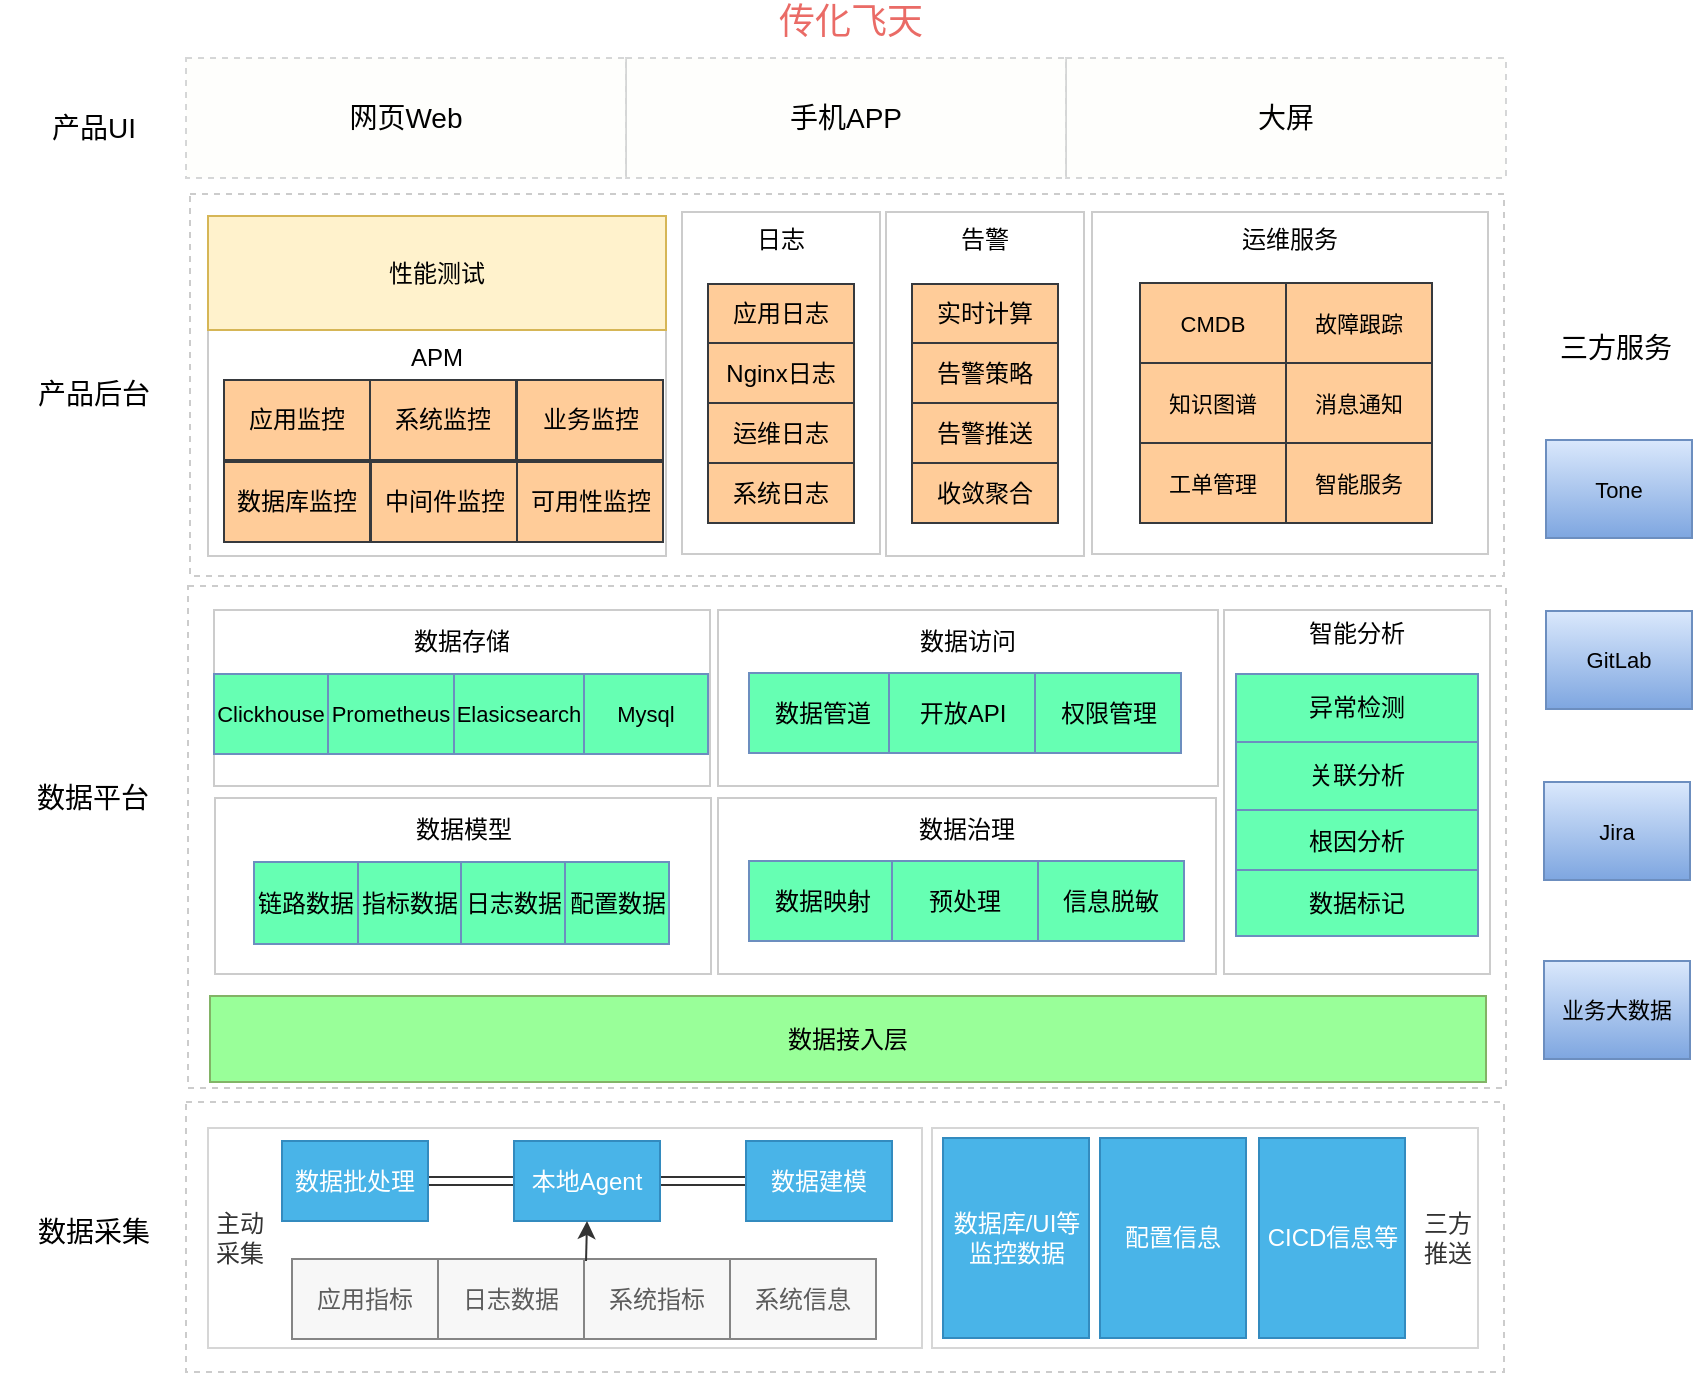 <mxfile version="12.2.0" type="github" pages="1">
  <diagram id="FnI3KrgoX1rfX9Rhpm_h" name="Page-1">
    <mxGraphModel dx="946" dy="1439" grid="0" gridSize="10" guides="1" tooltips="1" connect="1" arrows="1" fold="1" page="0" pageScale="1" pageWidth="827" pageHeight="1169" math="0" shadow="0">
      <root>
        <mxCell id="0"/>
        <mxCell id="1" parent="0"/>
        <mxCell id="FP3JLc0hVjPUmgmEZtdx-23" value="" style="rounded=0;whiteSpace=wrap;html=1;fontSize=10;dashed=1;gradientColor=none;fillColor=#ffffff;shadow=0;opacity=20;" parent="1" vertex="1">
          <mxGeometry x="104" y="-442" width="659" height="251" as="geometry"/>
        </mxCell>
        <mxCell id="FP3JLc0hVjPUmgmEZtdx-25" value="" style="rounded=0;whiteSpace=wrap;html=1;shadow=0;fillColor=#ffffff;gradientColor=none;fontSize=12;opacity=20;" parent="1" vertex="1">
          <mxGeometry x="114" y="-171" width="357" height="110" as="geometry"/>
        </mxCell>
        <mxCell id="FP3JLc0hVjPUmgmEZtdx-24" value="数据平台" style="text;html=1;strokeColor=none;fillColor=none;align=center;verticalAlign=middle;whiteSpace=wrap;rounded=0;shadow=0;dashed=1;fontSize=14;opacity=20;" parent="1" vertex="1">
          <mxGeometry x="10" y="-346" width="93" height="20" as="geometry"/>
        </mxCell>
        <mxCell id="FP3JLc0hVjPUmgmEZtdx-32" style="edgeStyle=orthogonalEdgeStyle;shape=link;rounded=0;orthogonalLoop=1;jettySize=auto;html=1;entryX=0;entryY=0.5;entryDx=0;entryDy=0;startArrow=classic;startFill=1;endArrow=none;endFill=0;fontSize=12;" parent="1" source="FP3JLc0hVjPUmgmEZtdx-27" target="FP3JLc0hVjPUmgmEZtdx-30" edge="1">
          <mxGeometry relative="1" as="geometry"/>
        </mxCell>
        <mxCell id="FP3JLc0hVjPUmgmEZtdx-41" style="edgeStyle=orthogonalEdgeStyle;shape=link;rounded=0;orthogonalLoop=1;jettySize=auto;html=1;entryX=1;entryY=0.5;entryDx=0;entryDy=0;startArrow=classic;startFill=1;endArrow=none;endFill=0;fontSize=12;" parent="1" source="FP3JLc0hVjPUmgmEZtdx-27" target="FP3JLc0hVjPUmgmEZtdx-39" edge="1">
          <mxGeometry relative="1" as="geometry"/>
        </mxCell>
        <mxCell id="FP3JLc0hVjPUmgmEZtdx-27" value="本地Agent" style="rounded=0;whiteSpace=wrap;html=1;shadow=0;fillColor=#1ba1e2;fontSize=12;strokeColor=#006EAF;fontColor=#ffffff;" parent="1" vertex="1">
          <mxGeometry x="267" y="-164.5" width="73" height="40" as="geometry"/>
        </mxCell>
        <mxCell id="FP3JLc0hVjPUmgmEZtdx-28" value="应用指标" style="rounded=0;whiteSpace=wrap;html=1;shadow=0;fillColor=#f5f5f5;fontSize=12;strokeColor=#666666;fontColor=#333333;" parent="1" vertex="1">
          <mxGeometry x="156" y="-105.5" width="73" height="40" as="geometry"/>
        </mxCell>
        <mxCell id="FP3JLc0hVjPUmgmEZtdx-29" value="日志数据" style="rounded=0;whiteSpace=wrap;html=1;shadow=0;fillColor=#f5f5f5;fontSize=12;strokeColor=#666666;fontColor=#333333;" parent="1" vertex="1">
          <mxGeometry x="229" y="-105.5" width="73" height="40" as="geometry"/>
        </mxCell>
        <mxCell id="FP3JLc0hVjPUmgmEZtdx-30" value="数据建模" style="rounded=0;whiteSpace=wrap;html=1;shadow=0;fillColor=#1ba1e2;fontSize=12;strokeColor=#006EAF;fontColor=#ffffff;" parent="1" vertex="1">
          <mxGeometry x="383" y="-164.5" width="73" height="40" as="geometry"/>
        </mxCell>
        <mxCell id="FP3JLc0hVjPUmgmEZtdx-36" style="edgeStyle=orthogonalEdgeStyle;shape=link;rounded=0;orthogonalLoop=1;jettySize=auto;html=1;exitX=0.5;exitY=1;exitDx=0;exitDy=0;startArrow=classic;startFill=1;endArrow=none;endFill=0;fontSize=12;" parent="1" source="FP3JLc0hVjPUmgmEZtdx-23" target="FP3JLc0hVjPUmgmEZtdx-23" edge="1">
          <mxGeometry relative="1" as="geometry"/>
        </mxCell>
        <mxCell id="FP3JLc0hVjPUmgmEZtdx-39" value="数据批处理" style="rounded=0;whiteSpace=wrap;html=1;shadow=0;fillColor=#1ba1e2;fontSize=12;strokeColor=#006EAF;fontColor=#ffffff;" parent="1" vertex="1">
          <mxGeometry x="151" y="-164.5" width="73" height="40" as="geometry"/>
        </mxCell>
        <mxCell id="FP3JLc0hVjPUmgmEZtdx-42" value="系统指标" style="rounded=0;whiteSpace=wrap;html=1;shadow=0;fillColor=#f5f5f5;fontSize=12;strokeColor=#666666;fontColor=#333333;" parent="1" vertex="1">
          <mxGeometry x="302" y="-105.5" width="73" height="40" as="geometry"/>
        </mxCell>
        <mxCell id="FP3JLc0hVjPUmgmEZtdx-44" value="数据接入层" style="rounded=0;whiteSpace=wrap;html=1;shadow=0;fillColor=#99FF99;fontSize=12;strokeColor=#82b366;" parent="1" vertex="1">
          <mxGeometry x="115" y="-237" width="638" height="43" as="geometry"/>
        </mxCell>
        <mxCell id="FP3JLc0hVjPUmgmEZtdx-47" value="&lt;div&gt;&lt;br&gt;&lt;/div&gt;&lt;div&gt;&lt;br&gt;&lt;/div&gt;&lt;div&gt;数据模型&lt;/div&gt;&lt;div&gt;&lt;br&gt;&lt;/div&gt;&lt;div&gt;&lt;br&gt;&lt;/div&gt;&lt;div&gt;&lt;br&gt;&lt;/div&gt;&lt;div&gt;&lt;br&gt;&lt;/div&gt;&lt;div&gt;&lt;br&gt;&lt;/div&gt;&lt;div&gt;&lt;br&gt;&lt;/div&gt;" style="rounded=0;whiteSpace=wrap;html=1;shadow=0;fillColor=#ffffff;gradientColor=none;fontSize=12;opacity=20;align=center;" parent="1" vertex="1">
          <mxGeometry x="117.5" y="-336" width="248" height="88" as="geometry"/>
        </mxCell>
        <mxCell id="FP3JLc0hVjPUmgmEZtdx-49" value="链路数据" style="rounded=0;whiteSpace=wrap;html=1;shadow=0;fillColor=#66FFB3;fontSize=12;strokeColor=#6c8ebf;" parent="1" vertex="1">
          <mxGeometry x="137" y="-304" width="52" height="41" as="geometry"/>
        </mxCell>
        <mxCell id="FP3JLc0hVjPUmgmEZtdx-53" value="&lt;div&gt;&lt;br&gt;&lt;/div&gt;&lt;div&gt;&lt;br&gt;&lt;/div&gt;&lt;div&gt;数据治理&lt;/div&gt;&lt;div&gt;&lt;br&gt;&lt;/div&gt;&lt;div&gt;&lt;br&gt;&lt;/div&gt;&lt;div&gt;&lt;br&gt;&lt;/div&gt;&lt;div&gt;&lt;br&gt;&lt;/div&gt;&lt;div&gt;&lt;br&gt;&lt;/div&gt;&lt;div&gt;&lt;br&gt;&lt;/div&gt;" style="rounded=0;whiteSpace=wrap;html=1;shadow=0;fillColor=#ffffff;gradientColor=none;fontSize=12;opacity=20;align=center;" parent="1" vertex="1">
          <mxGeometry x="369" y="-336" width="249" height="88" as="geometry"/>
        </mxCell>
        <mxCell id="FP3JLc0hVjPUmgmEZtdx-54" value="数据映射" style="rounded=0;whiteSpace=wrap;html=1;shadow=0;fillColor=#66FFB3;fontSize=12;strokeColor=#6c8ebf;" parent="1" vertex="1">
          <mxGeometry x="384.5" y="-304.5" width="73" height="40" as="geometry"/>
        </mxCell>
        <mxCell id="FP3JLc0hVjPUmgmEZtdx-55" value="预处理" style="rounded=0;whiteSpace=wrap;html=1;shadow=0;fillColor=#66FFB3;fontSize=12;strokeColor=#6c8ebf;" parent="1" vertex="1">
          <mxGeometry x="456" y="-304.5" width="73" height="40" as="geometry"/>
        </mxCell>
        <mxCell id="FP3JLc0hVjPUmgmEZtdx-61" value="&lt;div&gt;&lt;br&gt;&lt;/div&gt;&lt;div&gt;&lt;br&gt;&lt;/div&gt;&lt;div&gt;数据存储&lt;/div&gt;&lt;div&gt;&lt;br&gt;&lt;/div&gt;&lt;div&gt;&lt;br&gt;&lt;/div&gt;&lt;div&gt;&lt;br&gt;&lt;/div&gt;&lt;div&gt;&lt;br&gt;&lt;/div&gt;&lt;div&gt;&lt;br&gt;&lt;/div&gt;&lt;div&gt;&lt;br&gt;&lt;/div&gt;" style="rounded=0;whiteSpace=wrap;html=1;shadow=0;fillColor=#ffffff;gradientColor=none;fontSize=12;opacity=20;align=center;" parent="1" vertex="1">
          <mxGeometry x="117" y="-430" width="248" height="88" as="geometry"/>
        </mxCell>
        <mxCell id="FP3JLc0hVjPUmgmEZtdx-62" value="Clickhouse" style="rounded=0;whiteSpace=wrap;html=1;shadow=0;fillColor=#66FFB3;fontSize=11;strokeColor=#6c8ebf;" parent="1" vertex="1">
          <mxGeometry x="117" y="-398" width="57" height="40" as="geometry"/>
        </mxCell>
        <mxCell id="FP3JLc0hVjPUmgmEZtdx-63" value="Prometheus" style="rounded=0;whiteSpace=wrap;html=1;shadow=0;fillColor=#66FFB3;fontSize=11;strokeColor=#6c8ebf;" parent="1" vertex="1">
          <mxGeometry x="174" y="-398" width="63" height="40" as="geometry"/>
        </mxCell>
        <mxCell id="FP3JLc0hVjPUmgmEZtdx-64" value="Elasicsearch" style="rounded=0;whiteSpace=wrap;html=1;shadow=0;fillColor=#66FFB3;fontSize=11;strokeColor=#6c8ebf;" parent="1" vertex="1">
          <mxGeometry x="237" y="-398" width="65" height="40" as="geometry"/>
        </mxCell>
        <mxCell id="FP3JLc0hVjPUmgmEZtdx-65" value="&lt;div&gt;&lt;br&gt;&lt;/div&gt;&lt;div&gt;&lt;br&gt;&lt;/div&gt;&lt;div&gt;数据访问&lt;/div&gt;&lt;div&gt;&lt;br&gt;&lt;/div&gt;&lt;div&gt;&lt;br&gt;&lt;/div&gt;&lt;div&gt;&lt;br&gt;&lt;/div&gt;&lt;div&gt;&lt;br&gt;&lt;/div&gt;&lt;div&gt;&lt;br&gt;&lt;/div&gt;&lt;div&gt;&lt;br&gt;&lt;/div&gt;" style="rounded=0;whiteSpace=wrap;html=1;shadow=0;fillColor=#ffffff;gradientColor=none;fontSize=12;opacity=20;align=center;" parent="1" vertex="1">
          <mxGeometry x="369" y="-430" width="250" height="88" as="geometry"/>
        </mxCell>
        <mxCell id="FP3JLc0hVjPUmgmEZtdx-66" value="数据管道" style="rounded=0;whiteSpace=wrap;html=1;shadow=0;fillColor=#66FFB3;fontSize=12;strokeColor=#6c8ebf;" parent="1" vertex="1">
          <mxGeometry x="384.5" y="-398.5" width="73" height="40" as="geometry"/>
        </mxCell>
        <mxCell id="FP3JLc0hVjPUmgmEZtdx-67" value="开放API" style="rounded=0;whiteSpace=wrap;html=1;shadow=0;fillColor=#66FFB3;fontSize=12;strokeColor=#6c8ebf;" parent="1" vertex="1">
          <mxGeometry x="454.5" y="-398.5" width="73" height="40" as="geometry"/>
        </mxCell>
        <mxCell id="FP3JLc0hVjPUmgmEZtdx-68" value="信息脱敏" style="rounded=0;whiteSpace=wrap;html=1;shadow=0;fillColor=#66FFB3;fontSize=12;strokeColor=#6c8ebf;" parent="1" vertex="1">
          <mxGeometry x="529" y="-304.5" width="73" height="40" as="geometry"/>
        </mxCell>
        <mxCell id="FP3JLc0hVjPUmgmEZtdx-69" value="权限管理" style="rounded=0;whiteSpace=wrap;html=1;shadow=0;fillColor=#66FFB3;fontSize=12;strokeColor=#6c8ebf;" parent="1" vertex="1">
          <mxGeometry x="527.5" y="-398.5" width="73" height="40" as="geometry"/>
        </mxCell>
        <mxCell id="FP3JLc0hVjPUmgmEZtdx-70" value="&lt;div&gt;&lt;br&gt;&lt;/div&gt;&lt;div&gt;&lt;br&gt;&lt;/div&gt;&lt;div&gt;智能分析&lt;/div&gt;&lt;div&gt;&lt;br&gt;&lt;/div&gt;&lt;div&gt;&lt;br&gt;&lt;/div&gt;&lt;div&gt;&lt;br&gt;&lt;/div&gt;&lt;div&gt;&lt;br&gt;&lt;/div&gt;&lt;div&gt;&lt;br&gt;&lt;/div&gt;&lt;div&gt;&lt;br&gt;&lt;/div&gt;&lt;div&gt;&lt;br&gt;&lt;/div&gt;&lt;div&gt;&lt;br&gt;&lt;/div&gt;&lt;div&gt;&lt;br&gt;&lt;/div&gt;&lt;div&gt;&lt;br&gt;&lt;/div&gt;&lt;div&gt;&lt;br&gt;&lt;/div&gt;&lt;div&gt;&lt;br&gt;&lt;/div&gt;&lt;div&gt;&lt;br&gt;&lt;/div&gt;" style="rounded=0;whiteSpace=wrap;html=1;shadow=0;fillColor=#ffffff;gradientColor=none;fontSize=12;opacity=20;align=center;" parent="1" vertex="1">
          <mxGeometry x="622" y="-430" width="133" height="182" as="geometry"/>
        </mxCell>
        <mxCell id="FP3JLc0hVjPUmgmEZtdx-71" value="异常检测" style="rounded=0;whiteSpace=wrap;html=1;shadow=0;fillColor=#66FFB3;fontSize=12;strokeColor=#6c8ebf;" parent="1" vertex="1">
          <mxGeometry x="628" y="-398" width="121" height="34" as="geometry"/>
        </mxCell>
        <mxCell id="FP3JLc0hVjPUmgmEZtdx-72" value="关联分析" style="rounded=0;whiteSpace=wrap;html=1;shadow=0;fillColor=#66FFB3;fontSize=12;strokeColor=#6c8ebf;" parent="1" vertex="1">
          <mxGeometry x="628" y="-364" width="121" height="34" as="geometry"/>
        </mxCell>
        <mxCell id="FP3JLc0hVjPUmgmEZtdx-73" value="根因分析" style="rounded=0;whiteSpace=wrap;html=1;shadow=0;fillColor=#66FFB3;fontSize=12;strokeColor=#6c8ebf;" parent="1" vertex="1">
          <mxGeometry x="628" y="-330" width="121" height="31" as="geometry"/>
        </mxCell>
        <mxCell id="FP3JLc0hVjPUmgmEZtdx-74" value="数据标记" style="rounded=0;whiteSpace=wrap;html=1;shadow=0;fillColor=#66FFB3;fontSize=12;strokeColor=#6c8ebf;" parent="1" vertex="1">
          <mxGeometry x="628" y="-300" width="121" height="33" as="geometry"/>
        </mxCell>
        <mxCell id="FP3JLc0hVjPUmgmEZtdx-75" value="" style="rounded=0;whiteSpace=wrap;html=1;shadow=0;fillColor=#ffffff;gradientColor=none;fontSize=12;opacity=20;" parent="1" vertex="1">
          <mxGeometry x="476" y="-171" width="273" height="110" as="geometry"/>
        </mxCell>
        <mxCell id="FP3JLc0hVjPUmgmEZtdx-76" value="数据库/UI等监控数据" style="rounded=0;whiteSpace=wrap;html=1;shadow=0;fillColor=#1ba1e2;fontSize=12;strokeColor=#006EAF;fontColor=#ffffff;" parent="1" vertex="1">
          <mxGeometry x="481.5" y="-166" width="73" height="100" as="geometry"/>
        </mxCell>
        <mxCell id="FP3JLc0hVjPUmgmEZtdx-77" value="三方推送" style="text;html=1;strokeColor=none;fillColor=none;align=center;verticalAlign=middle;whiteSpace=wrap;rounded=0;shadow=0;fontSize=12;opacity=20;" parent="1" vertex="1">
          <mxGeometry x="719" y="-126" width="30" height="20" as="geometry"/>
        </mxCell>
        <mxCell id="FP3JLc0hVjPUmgmEZtdx-78" value="配置信息" style="rounded=0;whiteSpace=wrap;html=1;shadow=0;fillColor=#1ba1e2;fontSize=12;strokeColor=#006EAF;fontColor=#ffffff;" parent="1" vertex="1">
          <mxGeometry x="560" y="-166" width="73" height="100" as="geometry"/>
        </mxCell>
        <mxCell id="FP3JLc0hVjPUmgmEZtdx-79" value="CICD信息等" style="rounded=0;whiteSpace=wrap;html=1;shadow=0;fillColor=#1ba1e2;fontSize=12;strokeColor=#006EAF;fontColor=#ffffff;" parent="1" vertex="1">
          <mxGeometry x="639.5" y="-166" width="73" height="100" as="geometry"/>
        </mxCell>
        <mxCell id="FP3JLc0hVjPUmgmEZtdx-80" value="产品后台" style="text;html=1;strokeColor=none;fillColor=none;align=center;verticalAlign=middle;whiteSpace=wrap;rounded=0;shadow=0;dashed=1;fontSize=14;opacity=20;" parent="1" vertex="1">
          <mxGeometry x="21" y="-548.5" width="72" height="20" as="geometry"/>
        </mxCell>
        <mxCell id="FP3JLc0hVjPUmgmEZtdx-81" value="" style="rounded=0;whiteSpace=wrap;html=1;fontSize=10;dashed=1;gradientColor=none;fillColor=#ffffff;shadow=0;opacity=20;" parent="1" vertex="1">
          <mxGeometry x="105" y="-638" width="657" height="191" as="geometry"/>
        </mxCell>
        <mxCell id="FP3JLc0hVjPUmgmEZtdx-83" value="&lt;div&gt;&lt;br&gt;&lt;/div&gt;&lt;div&gt;&lt;br&gt;&lt;/div&gt;&lt;div&gt;&lt;br&gt;&lt;/div&gt;&lt;div&gt;&lt;br&gt;&lt;/div&gt;&lt;div&gt;&lt;br&gt;&lt;/div&gt;&lt;div&gt;&lt;br&gt;&lt;/div&gt;&lt;div&gt;&lt;br&gt;&lt;/div&gt;&lt;div&gt;&lt;br&gt;&lt;/div&gt;&lt;div&gt;&lt;br&gt;&lt;/div&gt;&lt;div&gt;&lt;br&gt;&lt;/div&gt;&lt;div&gt;APM&lt;/div&gt;&lt;div&gt;&lt;br&gt;&lt;/div&gt;&lt;div&gt;&lt;br&gt;&lt;/div&gt;&lt;div&gt;&lt;br&gt;&lt;/div&gt;&lt;div&gt;&lt;br&gt;&lt;/div&gt;&lt;div&gt;&lt;br&gt;&lt;/div&gt;&lt;div&gt;&lt;br&gt;&lt;/div&gt;&lt;div&gt;&lt;br&gt;&lt;/div&gt;&lt;div&gt;&lt;br&gt;&lt;/div&gt;&lt;div&gt;&lt;br&gt;&lt;/div&gt;&lt;div&gt;&lt;br&gt;&lt;/div&gt;&lt;div&gt;&lt;br&gt;&lt;/div&gt;&lt;div&gt;&lt;br&gt;&lt;/div&gt;&lt;div&gt;&lt;br&gt;&lt;/div&gt;&lt;div&gt;&lt;br&gt;&lt;/div&gt;&lt;div&gt;&lt;br&gt;&lt;/div&gt;&lt;div&gt;&lt;br&gt;&lt;/div&gt;" style="rounded=0;whiteSpace=wrap;html=1;shadow=0;fillColor=#ffffff;gradientColor=none;fontSize=12;opacity=20;align=center;" parent="1" vertex="1">
          <mxGeometry x="114" y="-570" width="229" height="113" as="geometry"/>
        </mxCell>
        <mxCell id="FP3JLc0hVjPUmgmEZtdx-84" value="应用监控" style="rounded=0;whiteSpace=wrap;html=1;shadow=0;fillColor=#ffcc99;fontSize=12;strokeColor=#36393d;" parent="1" vertex="1">
          <mxGeometry x="122" y="-545" width="73" height="40" as="geometry"/>
        </mxCell>
        <mxCell id="FP3JLc0hVjPUmgmEZtdx-87" value="系统监控" style="rounded=0;whiteSpace=wrap;html=1;shadow=0;fillColor=#ffcc99;fontSize=12;strokeColor=#36393d;" parent="1" vertex="1">
          <mxGeometry x="195" y="-545" width="73" height="40" as="geometry"/>
        </mxCell>
        <mxCell id="FP3JLc0hVjPUmgmEZtdx-88" value="业务监控" style="rounded=0;whiteSpace=wrap;html=1;shadow=0;fillColor=#ffcc99;fontSize=12;strokeColor=#36393d;" parent="1" vertex="1">
          <mxGeometry x="268.5" y="-545" width="73" height="40" as="geometry"/>
        </mxCell>
        <mxCell id="FP3JLc0hVjPUmgmEZtdx-89" value="数据库监控&lt;span style=&quot;color: rgb(0 , 0 , 0) ; font-family: &amp;#34;helvetica&amp;#34; , &amp;#34;arial&amp;#34; , sans-serif ; font-size: 0px ; white-space: nowrap&quot;&gt;%3CmxGraphModel%3E%3Croot%3E%3CmxCell%20id%3D%220%22%2F%3E%3CmxCell%20id%3D%221%22%20parent%3D%220%22%2F%3E%3CmxCell%20id%3D%222%22%20value%3D%22%E5%BA%94%E7%94%A8%E7%9B%91%E6%8E%A7%22%20style%3D%22rounded%3D0%3BwhiteSpace%3Dwrap%3Bhtml%3D1%3Bshadow%3D0%3BfillColor%3D%23f0a30a%3BfontSize%3D12%3BstrokeColor%3D%23BD7000%3BfontColor%3D%23ffffff%3B%22%20vertex%3D%221%22%20parent%3D%221%22%3E%3CmxGeometry%20x%3D%22126%22%20y%3D%22-649.5%22%20width%3D%2273%22%20height%3D%2240%22%20as%3D%22geometry%22%2F%3E%3C%2FmxCell%3E%3C%2Froot%3E%3C%2FmxGraphModel%3E&lt;/span&gt;" style="rounded=0;whiteSpace=wrap;html=1;shadow=0;fillColor=#ffcc99;fontSize=12;strokeColor=#36393d;" parent="1" vertex="1">
          <mxGeometry x="122" y="-504" width="73" height="40" as="geometry"/>
        </mxCell>
        <mxCell id="FP3JLc0hVjPUmgmEZtdx-90" value="中间件监控" style="rounded=0;whiteSpace=wrap;html=1;shadow=0;fillColor=#ffcc99;fontSize=12;strokeColor=#36393d;" parent="1" vertex="1">
          <mxGeometry x="195.5" y="-504" width="73" height="40" as="geometry"/>
        </mxCell>
        <mxCell id="FP3JLc0hVjPUmgmEZtdx-91" value="可用性监控" style="rounded=0;whiteSpace=wrap;html=1;shadow=0;fillColor=#ffcc99;fontSize=12;strokeColor=#36393d;" parent="1" vertex="1">
          <mxGeometry x="268.5" y="-504" width="73" height="40" as="geometry"/>
        </mxCell>
        <mxCell id="FP3JLc0hVjPUmgmEZtdx-92" value="日志&lt;br&gt;&lt;br&gt;&lt;br&gt;&lt;br&gt;&lt;br&gt;&lt;br&gt;&lt;br&gt;&lt;br&gt;&lt;br&gt;&lt;br&gt;&lt;br&gt;" style="rounded=0;whiteSpace=wrap;html=1;shadow=0;fillColor=#ffffff;gradientColor=none;fontSize=12;opacity=20;align=center;" parent="1" vertex="1">
          <mxGeometry x="351" y="-629" width="99" height="171" as="geometry"/>
        </mxCell>
        <mxCell id="FP3JLc0hVjPUmgmEZtdx-99" value="告警&lt;br&gt;&lt;br&gt;&lt;br&gt;&lt;br&gt;&lt;br&gt;&lt;br&gt;&lt;br&gt;&lt;br&gt;&lt;br&gt;&lt;br&gt;&lt;br&gt;" style="rounded=0;whiteSpace=wrap;html=1;shadow=0;fillColor=#ffffff;gradientColor=none;fontSize=12;opacity=20;align=center;" parent="1" vertex="1">
          <mxGeometry x="453" y="-629" width="99" height="172" as="geometry"/>
        </mxCell>
        <mxCell id="FP3JLc0hVjPUmgmEZtdx-101" value="实时计算" style="rounded=0;whiteSpace=wrap;html=1;shadow=0;fillColor=#ffcc99;fontSize=12;strokeColor=#36393d;" parent="1" vertex="1">
          <mxGeometry x="466" y="-593" width="73" height="30" as="geometry"/>
        </mxCell>
        <mxCell id="FP3JLc0hVjPUmgmEZtdx-102" value="告警策略" style="rounded=0;whiteSpace=wrap;html=1;shadow=0;fillColor=#ffcc99;fontSize=12;strokeColor=#36393d;" parent="1" vertex="1">
          <mxGeometry x="466" y="-563.5" width="73" height="30" as="geometry"/>
        </mxCell>
        <mxCell id="FP3JLc0hVjPUmgmEZtdx-103" value="告警推送" style="rounded=0;whiteSpace=wrap;html=1;shadow=0;fillColor=#ffcc99;fontSize=12;strokeColor=#36393d;" parent="1" vertex="1">
          <mxGeometry x="466" y="-533.5" width="73" height="30" as="geometry"/>
        </mxCell>
        <mxCell id="FP3JLc0hVjPUmgmEZtdx-104" value="收敛聚合" style="rounded=0;whiteSpace=wrap;html=1;shadow=0;fillColor=#ffcc99;fontSize=12;strokeColor=#36393d;" parent="1" vertex="1">
          <mxGeometry x="466" y="-503.5" width="73" height="30" as="geometry"/>
        </mxCell>
        <mxCell id="FP3JLc0hVjPUmgmEZtdx-105" value="运维服务&lt;br&gt;&lt;br&gt;&lt;br&gt;&lt;br&gt;&lt;br&gt;&lt;br&gt;&lt;br&gt;&lt;br&gt;&lt;br&gt;&lt;br&gt;&lt;br&gt;" style="rounded=0;whiteSpace=wrap;html=1;shadow=0;fillColor=#ffffff;gradientColor=none;fontSize=12;opacity=20;align=center;" parent="1" vertex="1">
          <mxGeometry x="556" y="-629" width="198" height="171" as="geometry"/>
        </mxCell>
        <mxCell id="FP3JLc0hVjPUmgmEZtdx-106" value="产品UI" style="text;html=1;strokeColor=none;fillColor=none;align=center;verticalAlign=middle;whiteSpace=wrap;rounded=0;shadow=0;dashed=1;fontSize=14;opacity=20;" parent="1" vertex="1">
          <mxGeometry x="21" y="-681" width="72" height="20" as="geometry"/>
        </mxCell>
        <mxCell id="FP3JLc0hVjPUmgmEZtdx-109" value="大屏" style="rounded=0;whiteSpace=wrap;html=1;shadow=0;fillColor=#f9f7ed;fontSize=14;strokeColor=#36393d;dashed=1;opacity=20;" parent="1" vertex="1">
          <mxGeometry x="543" y="-706" width="220" height="60" as="geometry"/>
        </mxCell>
        <mxCell id="FP3JLc0hVjPUmgmEZtdx-112" value="手机APP" style="rounded=0;whiteSpace=wrap;html=1;shadow=0;fillColor=#f9f7ed;fontSize=14;strokeColor=#36393d;dashed=1;opacity=20;" parent="1" vertex="1">
          <mxGeometry x="323" y="-706" width="220" height="60" as="geometry"/>
        </mxCell>
        <mxCell id="FP3JLc0hVjPUmgmEZtdx-113" value="网页Web" style="rounded=0;whiteSpace=wrap;html=1;shadow=0;fillColor=#f9f7ed;fontSize=14;strokeColor=#36393d;dashed=1;opacity=20;comic=0;" parent="1" vertex="1">
          <mxGeometry x="103" y="-706" width="220" height="60" as="geometry"/>
        </mxCell>
        <mxCell id="FP3JLc0hVjPUmgmEZtdx-118" value="消息通知" style="rounded=0;whiteSpace=wrap;html=1;shadow=0;fillColor=#ffcc99;fontSize=11;strokeColor=#36393d;" parent="1" vertex="1">
          <mxGeometry x="653" y="-553.5" width="73" height="40" as="geometry"/>
        </mxCell>
        <mxCell id="FP3JLc0hVjPUmgmEZtdx-119" value="知识图谱" style="rounded=0;whiteSpace=wrap;html=1;shadow=0;fillColor=#ffcc99;fontSize=11;strokeColor=#36393d;" parent="1" vertex="1">
          <mxGeometry x="580" y="-553.5" width="73" height="40" as="geometry"/>
        </mxCell>
        <mxCell id="FP3JLc0hVjPUmgmEZtdx-121" value="CMDB" style="rounded=0;whiteSpace=wrap;html=1;shadow=0;fillColor=#ffcc99;fontSize=11;strokeColor=#36393d;" parent="1" vertex="1">
          <mxGeometry x="580" y="-593.5" width="73" height="40" as="geometry"/>
        </mxCell>
        <mxCell id="um3B2b6yP7-CS58X5cLj-2" value="指标数据" style="rounded=0;whiteSpace=wrap;html=1;shadow=0;fillColor=#66FFB3;fontSize=12;strokeColor=#6c8ebf;" parent="1" vertex="1">
          <mxGeometry x="189" y="-304" width="52" height="41" as="geometry"/>
        </mxCell>
        <mxCell id="um3B2b6yP7-CS58X5cLj-3" value="日志数据" style="rounded=0;whiteSpace=wrap;html=1;shadow=0;fillColor=#66FFB3;fontSize=12;strokeColor=#6c8ebf;" parent="1" vertex="1">
          <mxGeometry x="240.5" y="-304" width="52" height="41" as="geometry"/>
        </mxCell>
        <mxCell id="um3B2b6yP7-CS58X5cLj-4" value="配置数据" style="rounded=0;whiteSpace=wrap;html=1;shadow=0;fillColor=#66FFB3;fontSize=12;strokeColor=#6c8ebf;" parent="1" vertex="1">
          <mxGeometry x="292.5" y="-304" width="52" height="41" as="geometry"/>
        </mxCell>
        <mxCell id="um3B2b6yP7-CS58X5cLj-5" value="系统信息" style="rounded=0;whiteSpace=wrap;html=1;shadow=0;fillColor=#f5f5f5;fontSize=12;strokeColor=#666666;fontColor=#333333;" parent="1" vertex="1">
          <mxGeometry x="375" y="-105.5" width="73" height="40" as="geometry"/>
        </mxCell>
        <mxCell id="um3B2b6yP7-CS58X5cLj-6" value="" style="endArrow=classic;html=1;exitX=0.014;exitY=0.025;exitDx=0;exitDy=0;entryX=0.5;entryY=1;entryDx=0;entryDy=0;exitPerimeter=0;" parent="1" source="FP3JLc0hVjPUmgmEZtdx-42" target="FP3JLc0hVjPUmgmEZtdx-27" edge="1">
          <mxGeometry width="50" height="50" relative="1" as="geometry">
            <mxPoint x="280" y="-100" as="sourcePoint"/>
            <mxPoint x="330" y="-150" as="targetPoint"/>
          </mxGeometry>
        </mxCell>
        <mxCell id="um3B2b6yP7-CS58X5cLj-8" value="数据采集" style="text;html=1;strokeColor=none;fillColor=none;align=center;verticalAlign=middle;whiteSpace=wrap;rounded=0;shadow=0;dashed=1;fontSize=14;opacity=20;" parent="1" vertex="1">
          <mxGeometry x="20.5" y="-129.5" width="72" height="20" as="geometry"/>
        </mxCell>
        <mxCell id="um3B2b6yP7-CS58X5cLj-10" value="主动采集" style="text;html=1;strokeColor=none;fillColor=none;align=center;verticalAlign=middle;whiteSpace=wrap;rounded=0;shadow=0;fontSize=12;opacity=20;" parent="1" vertex="1">
          <mxGeometry x="115" y="-126" width="30" height="20" as="geometry"/>
        </mxCell>
        <mxCell id="um3B2b6yP7-CS58X5cLj-15" value="三方服务" style="text;html=1;strokeColor=none;fillColor=none;align=center;verticalAlign=middle;whiteSpace=wrap;rounded=0;shadow=0;dashed=1;fontSize=14;opacity=20;" parent="1" vertex="1">
          <mxGeometry x="782" y="-571.5" width="72" height="20" as="geometry"/>
        </mxCell>
        <mxCell id="um3B2b6yP7-CS58X5cLj-18" value="Tone" style="rounded=0;whiteSpace=wrap;html=1;shadow=0;fillColor=#dae8fc;fontSize=11;strokeColor=#6c8ebf;gradientColor=#7ea6e0;" parent="1" vertex="1">
          <mxGeometry x="783" y="-515" width="73" height="49" as="geometry"/>
        </mxCell>
        <mxCell id="um3B2b6yP7-CS58X5cLj-19" value="GitLab" style="rounded=0;whiteSpace=wrap;html=1;shadow=0;fillColor=#dae8fc;fontSize=11;strokeColor=#6c8ebf;gradientColor=#7ea6e0;" parent="1" vertex="1">
          <mxGeometry x="783" y="-429.5" width="73" height="49" as="geometry"/>
        </mxCell>
        <mxCell id="um3B2b6yP7-CS58X5cLj-20" value="Jira" style="rounded=0;whiteSpace=wrap;html=1;shadow=0;fillColor=#dae8fc;fontSize=11;strokeColor=#6c8ebf;gradientColor=#7ea6e0;" parent="1" vertex="1">
          <mxGeometry x="782" y="-344" width="73" height="49" as="geometry"/>
        </mxCell>
        <mxCell id="um3B2b6yP7-CS58X5cLj-22" value="传化飞天" style="text;html=1;strokeColor=none;fillColor=none;align=center;verticalAlign=middle;whiteSpace=wrap;rounded=0;fontSize=18;fontColor=#EA6B66;" parent="1" vertex="1">
          <mxGeometry x="356" y="-734" width="159" height="20" as="geometry"/>
        </mxCell>
        <mxCell id="rUJbT5kD02mlgZx--vGj-2" value="工单管理" style="rounded=0;whiteSpace=wrap;html=1;shadow=0;fillColor=#ffcc99;fontSize=11;strokeColor=#36393d;" parent="1" vertex="1">
          <mxGeometry x="580" y="-513.5" width="73" height="40" as="geometry"/>
        </mxCell>
        <mxCell id="rUJbT5kD02mlgZx--vGj-3" value="智能服务" style="rounded=0;whiteSpace=wrap;html=1;shadow=0;fillColor=#ffcc99;fontSize=11;strokeColor=#36393d;" parent="1" vertex="1">
          <mxGeometry x="653" y="-513.5" width="73" height="40" as="geometry"/>
        </mxCell>
        <mxCell id="rUJbT5kD02mlgZx--vGj-4" value="故障跟踪" style="rounded=0;whiteSpace=wrap;html=1;shadow=0;fillColor=#ffcc99;fontSize=11;strokeColor=#36393d;" parent="1" vertex="1">
          <mxGeometry x="653" y="-593.5" width="73" height="40" as="geometry"/>
        </mxCell>
        <mxCell id="rUJbT5kD02mlgZx--vGj-5" value="" style="rounded=0;whiteSpace=wrap;html=1;fontSize=10;dashed=1;gradientColor=none;fillColor=#ffffff;shadow=0;opacity=20;" parent="1" vertex="1">
          <mxGeometry x="103" y="-184" width="659" height="135" as="geometry"/>
        </mxCell>
        <mxCell id="rUJbT5kD02mlgZx--vGj-9" value="应用日志" style="rounded=0;whiteSpace=wrap;html=1;shadow=0;fillColor=#ffcc99;fontSize=12;strokeColor=#36393d;" parent="1" vertex="1">
          <mxGeometry x="364" y="-593" width="73" height="30" as="geometry"/>
        </mxCell>
        <mxCell id="rUJbT5kD02mlgZx--vGj-10" value="Nginx日志" style="rounded=0;whiteSpace=wrap;html=1;shadow=0;fillColor=#ffcc99;fontSize=12;strokeColor=#36393d;" parent="1" vertex="1">
          <mxGeometry x="364" y="-563.5" width="73" height="30" as="geometry"/>
        </mxCell>
        <mxCell id="rUJbT5kD02mlgZx--vGj-11" value="运维日志" style="rounded=0;whiteSpace=wrap;html=1;shadow=0;fillColor=#ffcc99;fontSize=12;strokeColor=#36393d;" parent="1" vertex="1">
          <mxGeometry x="364" y="-533.5" width="73" height="30" as="geometry"/>
        </mxCell>
        <mxCell id="rUJbT5kD02mlgZx--vGj-12" value="系统日志" style="rounded=0;whiteSpace=wrap;html=1;shadow=0;fillColor=#ffcc99;fontSize=12;strokeColor=#36393d;" parent="1" vertex="1">
          <mxGeometry x="364" y="-503.5" width="73" height="30" as="geometry"/>
        </mxCell>
        <mxCell id="sq5VO5OOHqpepfxSpzW6-1" value="业务大数据" style="rounded=0;whiteSpace=wrap;html=1;shadow=0;fillColor=#dae8fc;fontSize=11;strokeColor=#6c8ebf;gradientColor=#7ea6e0;" parent="1" vertex="1">
          <mxGeometry x="782" y="-254.5" width="73" height="49" as="geometry"/>
        </mxCell>
        <mxCell id="IMt-Bsc3WNCFIFG5AXWO-1" value="Mysql" style="rounded=0;whiteSpace=wrap;html=1;shadow=0;fillColor=#66FFB3;fontSize=11;strokeColor=#6c8ebf;" parent="1" vertex="1">
          <mxGeometry x="302" y="-398" width="62" height="40" as="geometry"/>
        </mxCell>
        <mxCell id="lrev9loRF0PSw2S6WfMK-5" value="性能测试" style="rounded=0;whiteSpace=wrap;html=1;shadow=0;fillColor=#fff2cc;fontSize=12;strokeColor=#d6b656;" vertex="1" parent="1">
          <mxGeometry x="114" y="-627" width="229" height="57" as="geometry"/>
        </mxCell>
      </root>
    </mxGraphModel>
  </diagram>
</mxfile>

